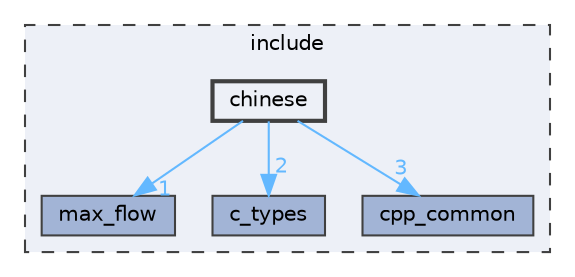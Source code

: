 digraph "chinese"
{
 // LATEX_PDF_SIZE
  bgcolor="transparent";
  edge [fontname=Helvetica,fontsize=10,labelfontname=Helvetica,labelfontsize=10];
  node [fontname=Helvetica,fontsize=10,shape=box,height=0.2,width=0.4];
  compound=true
  subgraph clusterdir_d44c64559bbebec7f509842c48db8b23 {
    graph [ bgcolor="#edf0f7", pencolor="grey25", label="include", fontname=Helvetica,fontsize=10 style="filled,dashed", URL="dir_d44c64559bbebec7f509842c48db8b23.html",tooltip=""]
  dir_a7cca20e47709fcaa79084d4fecc5383 [label="max_flow", fillcolor="#a2b4d6", color="grey25", style="filled", URL="dir_a7cca20e47709fcaa79084d4fecc5383.html",tooltip=""];
  dir_d5995d5871f728649bd47ea0d6428e03 [label="c_types", fillcolor="#a2b4d6", color="grey25", style="filled", URL="dir_d5995d5871f728649bd47ea0d6428e03.html",tooltip=""];
  dir_f413d2883acb285bdeb0fac3ae939ed0 [label="cpp_common", fillcolor="#a2b4d6", color="grey25", style="filled", URL="dir_f413d2883acb285bdeb0fac3ae939ed0.html",tooltip=""];
  dir_27f8ca8460ad1a56d374fd1da197bb06 [label="chinese", fillcolor="#edf0f7", color="grey25", style="filled,bold", URL="dir_27f8ca8460ad1a56d374fd1da197bb06.html",tooltip=""];
  }
  dir_27f8ca8460ad1a56d374fd1da197bb06->dir_a7cca20e47709fcaa79084d4fecc5383 [headlabel="1", labeldistance=1.5 headhref="dir_000020_000057.html" href="dir_000020_000057.html" color="steelblue1" fontcolor="steelblue1"];
  dir_27f8ca8460ad1a56d374fd1da197bb06->dir_d5995d5871f728649bd47ea0d6428e03 [headlabel="2", labeldistance=1.5 headhref="dir_000020_000019.html" href="dir_000020_000019.html" color="steelblue1" fontcolor="steelblue1"];
  dir_27f8ca8460ad1a56d374fd1da197bb06->dir_f413d2883acb285bdeb0fac3ae939ed0 [headlabel="3", labeldistance=1.5 headhref="dir_000020_000036.html" href="dir_000020_000036.html" color="steelblue1" fontcolor="steelblue1"];
}
